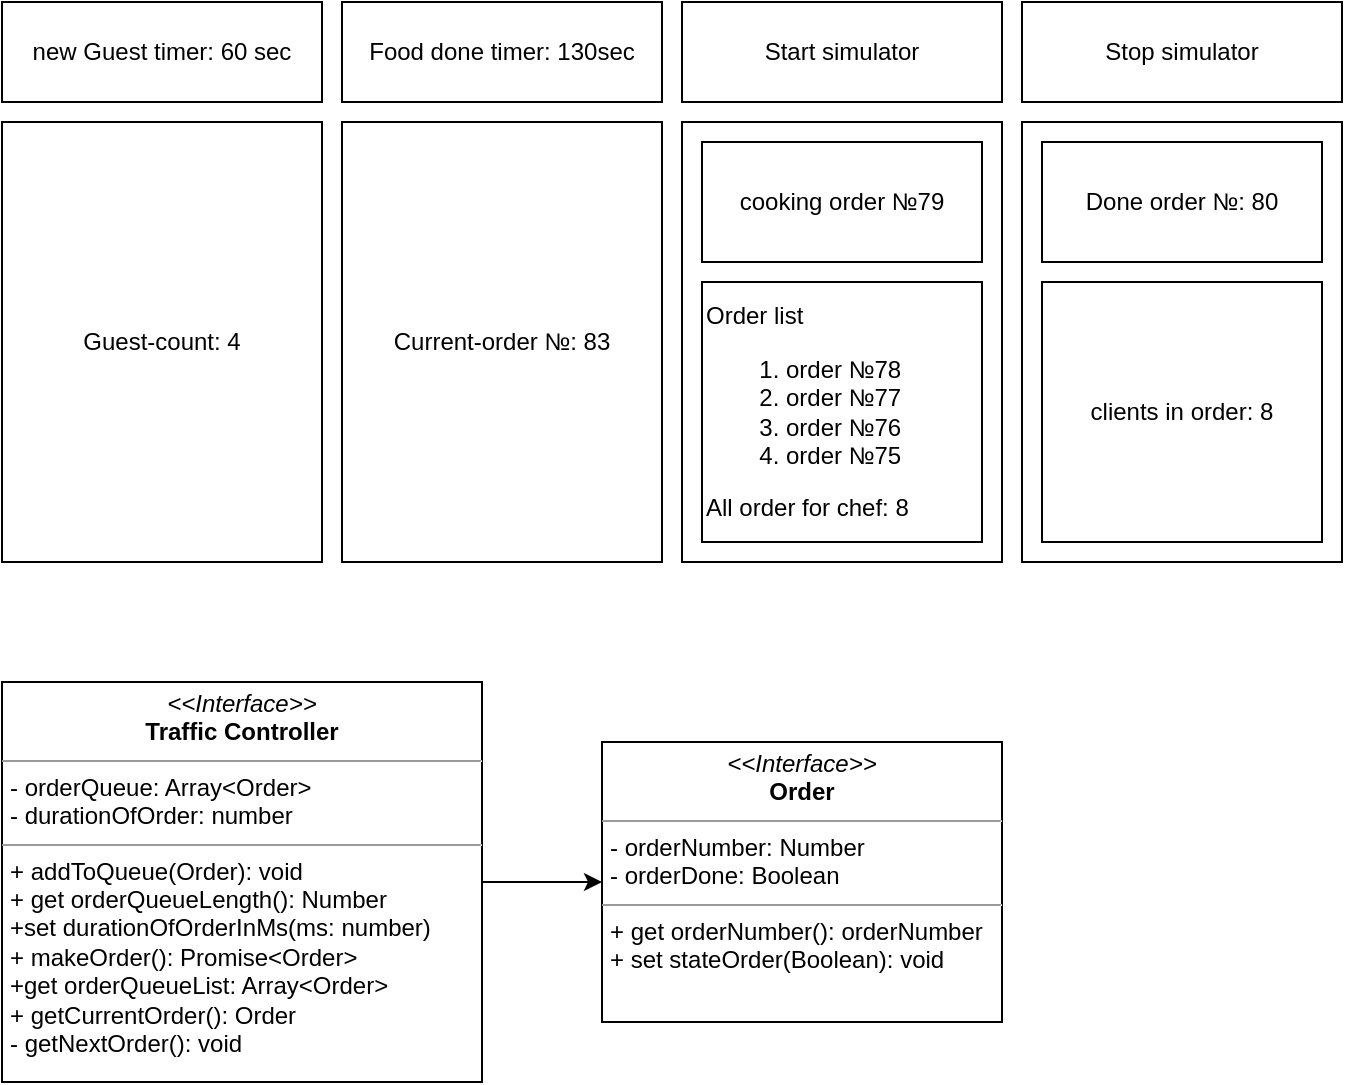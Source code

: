 <mxfile version="14.9.9" type="device"><diagram id="mErR_Vu7lIJxSclYjxuh" name="Page-1"><mxGraphModel dx="1182" dy="732" grid="1" gridSize="10" guides="1" tooltips="1" connect="1" arrows="1" fold="1" page="1" pageScale="1" pageWidth="827" pageHeight="1169" math="0" shadow="0"><root><mxCell id="0"/><mxCell id="1" parent="0"/><mxCell id="XRM5u8Ylmxoq0KDSlFUy-1" value="new Guest timer: 60 sec" style="rounded=0;whiteSpace=wrap;html=1;" parent="1" vertex="1"><mxGeometry x="40" y="40" width="160" height="50" as="geometry"/></mxCell><mxCell id="XRM5u8Ylmxoq0KDSlFUy-2" value="Food done timer: 130sec" style="rounded=0;whiteSpace=wrap;html=1;" parent="1" vertex="1"><mxGeometry x="210" y="40" width="160" height="50" as="geometry"/></mxCell><mxCell id="XRM5u8Ylmxoq0KDSlFUy-3" value="Start simulator" style="rounded=0;whiteSpace=wrap;html=1;" parent="1" vertex="1"><mxGeometry x="380" y="40" width="160" height="50" as="geometry"/></mxCell><mxCell id="XRM5u8Ylmxoq0KDSlFUy-4" value="Stop simulator" style="rounded=0;whiteSpace=wrap;html=1;" parent="1" vertex="1"><mxGeometry x="550" y="40" width="160" height="50" as="geometry"/></mxCell><mxCell id="XRM5u8Ylmxoq0KDSlFUy-5" value="Guest-count: 4" style="rounded=0;whiteSpace=wrap;html=1;" parent="1" vertex="1"><mxGeometry x="40" y="100" width="160" height="220" as="geometry"/></mxCell><mxCell id="XRM5u8Ylmxoq0KDSlFUy-6" value="Current-order №: 83" style="rounded=0;whiteSpace=wrap;html=1;" parent="1" vertex="1"><mxGeometry x="210" y="100" width="160" height="220" as="geometry"/></mxCell><mxCell id="XRM5u8Ylmxoq0KDSlFUy-8" value="" style="rounded=0;whiteSpace=wrap;html=1;" parent="1" vertex="1"><mxGeometry x="380" y="100" width="160" height="220" as="geometry"/></mxCell><mxCell id="XRM5u8Ylmxoq0KDSlFUy-9" value="cooking order №79" style="rounded=0;whiteSpace=wrap;html=1;" parent="1" vertex="1"><mxGeometry x="390" y="110" width="140" height="60" as="geometry"/></mxCell><mxCell id="XRM5u8Ylmxoq0KDSlFUy-10" value="Order list&lt;br&gt;&lt;ol&gt;&lt;li&gt;order №78&lt;/li&gt;&lt;li&gt;order №77&lt;/li&gt;&lt;li&gt;order №76&lt;/li&gt;&lt;li&gt;order №75&lt;/li&gt;&lt;/ol&gt;All order for chef: 8&amp;nbsp;" style="rounded=0;whiteSpace=wrap;html=1;align=left;" parent="1" vertex="1"><mxGeometry x="390" y="180" width="140" height="130" as="geometry"/></mxCell><mxCell id="XRM5u8Ylmxoq0KDSlFUy-12" value="" style="rounded=0;whiteSpace=wrap;html=1;align=left;" parent="1" vertex="1"><mxGeometry x="550" y="100" width="160" height="220" as="geometry"/></mxCell><mxCell id="XRM5u8Ylmxoq0KDSlFUy-13" value="&lt;span style=&quot;text-align: left&quot;&gt;Done order №: 80&lt;/span&gt;" style="rounded=0;whiteSpace=wrap;html=1;" parent="1" vertex="1"><mxGeometry x="560" y="110" width="140" height="60" as="geometry"/></mxCell><mxCell id="XRM5u8Ylmxoq0KDSlFUy-14" value="clients in order: 8" style="rounded=0;whiteSpace=wrap;html=1;align=center;" parent="1" vertex="1"><mxGeometry x="560" y="180" width="140" height="130" as="geometry"/></mxCell><mxCell id="XRM5u8Ylmxoq0KDSlFUy-17" value="" style="edgeStyle=orthogonalEdgeStyle;rounded=0;orthogonalLoop=1;jettySize=auto;html=1;" parent="1" source="XRM5u8Ylmxoq0KDSlFUy-15" target="XRM5u8Ylmxoq0KDSlFUy-16" edge="1"><mxGeometry relative="1" as="geometry"><Array as="points"><mxPoint x="290" y="480"/><mxPoint x="290" y="480"/></Array></mxGeometry></mxCell><mxCell id="XRM5u8Ylmxoq0KDSlFUy-15" value="&lt;p style=&quot;margin: 0px ; margin-top: 4px ; text-align: center&quot;&gt;&lt;i&gt;&amp;lt;&amp;lt;Interface&amp;gt;&amp;gt;&lt;/i&gt;&lt;br&gt;&lt;b&gt;Traffic Controller&lt;/b&gt;&lt;/p&gt;&lt;hr size=&quot;1&quot;&gt;&lt;p style=&quot;margin: 0px ; margin-left: 4px&quot;&gt;- orderQueue&lt;span&gt;: Array&amp;lt;Order&amp;gt;&lt;/span&gt;&lt;/p&gt;&lt;p style=&quot;margin: 0px ; margin-left: 4px&quot;&gt;&lt;span&gt;- durationOfOrder: number&lt;/span&gt;&lt;/p&gt;&lt;hr size=&quot;1&quot;&gt;&lt;p style=&quot;margin: 0px ; margin-left: 4px&quot;&gt;+ addToQueue(Order): void&lt;br&gt;+ get orderQueueLength(): Number&lt;/p&gt;&lt;p style=&quot;margin: 0px ; margin-left: 4px&quot;&gt;+set durationOfOrderInMs(ms: number)&lt;/p&gt;&lt;p style=&quot;margin: 0px ; margin-left: 4px&quot;&gt;+ makeOrder(): Promise&amp;lt;Order&amp;gt;&lt;/p&gt;&lt;p style=&quot;margin: 0px ; margin-left: 4px&quot;&gt;+get orderQueueList: Array&amp;lt;Order&amp;gt;&lt;/p&gt;&lt;p style=&quot;margin: 0px ; margin-left: 4px&quot;&gt;+ getCurrentOrder(): Order&lt;/p&gt;&lt;p style=&quot;margin: 0px ; margin-left: 4px&quot;&gt;- getNextOrder(): void&lt;/p&gt;" style="verticalAlign=top;align=left;overflow=fill;fontSize=12;fontFamily=Helvetica;html=1;" parent="1" vertex="1"><mxGeometry x="40" y="380" width="240" height="200" as="geometry"/></mxCell><mxCell id="XRM5u8Ylmxoq0KDSlFUy-16" value="&lt;p style=&quot;margin: 0px ; margin-top: 4px ; text-align: center&quot;&gt;&lt;i&gt;&amp;lt;&amp;lt;Interface&amp;gt;&amp;gt;&lt;/i&gt;&lt;br&gt;&lt;b&gt;Order&lt;/b&gt;&lt;/p&gt;&lt;hr size=&quot;1&quot;&gt;&lt;p style=&quot;margin: 0px ; margin-left: 4px&quot;&gt;- orderNumber: Number&lt;br&gt;&lt;/p&gt;&lt;p style=&quot;margin: 0px ; margin-left: 4px&quot;&gt;- orderDone: Boolean&lt;/p&gt;&lt;hr size=&quot;1&quot;&gt;&lt;p style=&quot;margin: 0px ; margin-left: 4px&quot;&gt;+ get orderNumber(): orderNumber&lt;br&gt;+ set stateOrder(Boolean): void&lt;/p&gt;" style="verticalAlign=top;align=left;overflow=fill;fontSize=12;fontFamily=Helvetica;html=1;" parent="1" vertex="1"><mxGeometry x="340" y="410" width="200" height="140" as="geometry"/></mxCell></root></mxGraphModel></diagram></mxfile>